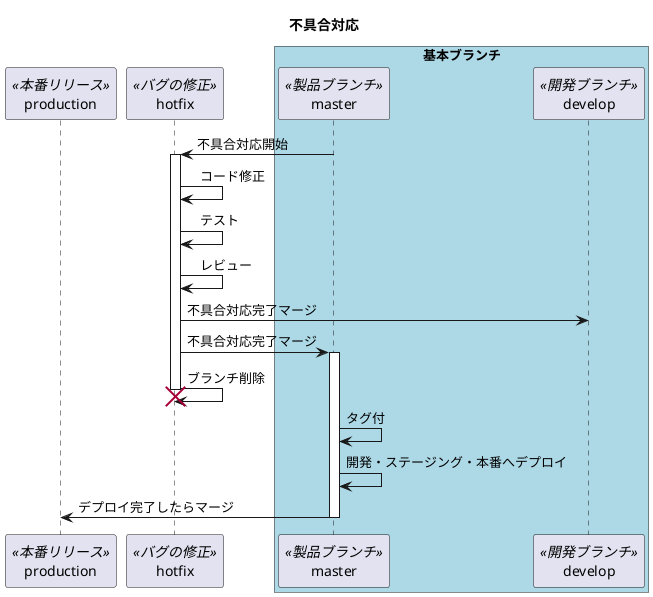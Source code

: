 @startuml
title 不具合対応

participant production as production <<本番リリース>>
participant hotfix as hotfix <<バグの修正>>
box "基本ブランチ" #LightBlue
  participant master as master <<製品ブランチ>>
  participant develop as develop <<開発ブランチ>>
end box

master -> hotfix : 不具合対応開始
activate hotfix
hotfix -> hotfix :　コード修正
hotfix -> hotfix :　テスト
hotfix -> hotfix :　レビュー
hotfix -> develop : 不具合対応完了マージ
master <- hotfix : 不具合対応完了マージ
activate master
hotfix -> hotfix : ブランチ削除
destroy hotfix
deactivate hotfix
master -> master : タグ付
master -> master : 開発・ステージング・本番へデプロイ
master -> production : デプロイ完了したらマージ
deactivate master

@enduml
